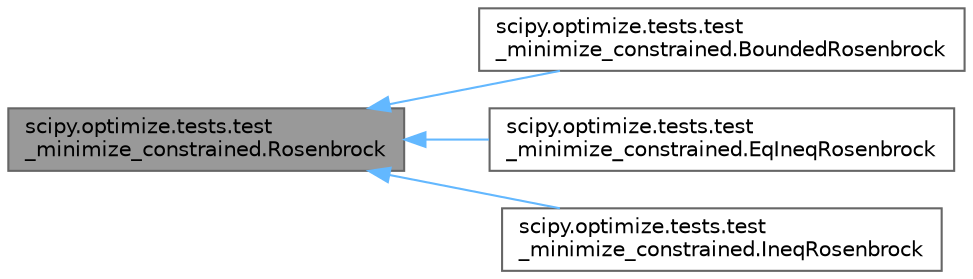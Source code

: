 digraph "scipy.optimize.tests.test_minimize_constrained.Rosenbrock"
{
 // LATEX_PDF_SIZE
  bgcolor="transparent";
  edge [fontname=Helvetica,fontsize=10,labelfontname=Helvetica,labelfontsize=10];
  node [fontname=Helvetica,fontsize=10,shape=box,height=0.2,width=0.4];
  rankdir="LR";
  Node1 [id="Node000001",label="scipy.optimize.tests.test\l_minimize_constrained.Rosenbrock",height=0.2,width=0.4,color="gray40", fillcolor="grey60", style="filled", fontcolor="black",tooltip=" "];
  Node1 -> Node2 [id="edge1_Node000001_Node000002",dir="back",color="steelblue1",style="solid",tooltip=" "];
  Node2 [id="Node000002",label="scipy.optimize.tests.test\l_minimize_constrained.BoundedRosenbrock",height=0.2,width=0.4,color="gray40", fillcolor="white", style="filled",URL="$dd/d25/classscipy_1_1optimize_1_1tests_1_1test__minimize__constrained_1_1BoundedRosenbrock.html",tooltip=" "];
  Node1 -> Node3 [id="edge2_Node000001_Node000003",dir="back",color="steelblue1",style="solid",tooltip=" "];
  Node3 [id="Node000003",label="scipy.optimize.tests.test\l_minimize_constrained.EqIneqRosenbrock",height=0.2,width=0.4,color="gray40", fillcolor="white", style="filled",URL="$dd/d8d/classscipy_1_1optimize_1_1tests_1_1test__minimize__constrained_1_1EqIneqRosenbrock.html",tooltip=" "];
  Node1 -> Node4 [id="edge3_Node000001_Node000004",dir="back",color="steelblue1",style="solid",tooltip=" "];
  Node4 [id="Node000004",label="scipy.optimize.tests.test\l_minimize_constrained.IneqRosenbrock",height=0.2,width=0.4,color="gray40", fillcolor="white", style="filled",URL="$d4/d0e/classscipy_1_1optimize_1_1tests_1_1test__minimize__constrained_1_1IneqRosenbrock.html",tooltip=" "];
}
